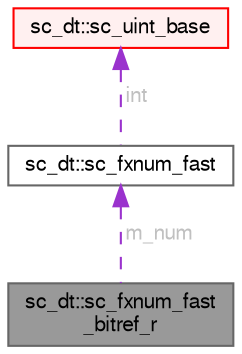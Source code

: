 digraph "sc_dt::sc_fxnum_fast_bitref_r"
{
 // LATEX_PDF_SIZE
  bgcolor="transparent";
  edge [fontname=FreeSans,fontsize=10,labelfontname=FreeSans,labelfontsize=10];
  node [fontname=FreeSans,fontsize=10,shape=box,height=0.2,width=0.4];
  Node1 [id="Node000001",label="sc_dt::sc_fxnum_fast\l_bitref_r",height=0.2,width=0.4,color="gray40", fillcolor="grey60", style="filled", fontcolor="black",tooltip=" "];
  Node2 -> Node1 [id="edge1_Node000001_Node000002",dir="back",color="darkorchid3",style="dashed",tooltip=" ",label=" m_num",fontcolor="grey" ];
  Node2 [id="Node000002",label="sc_dt::sc_fxnum_fast",height=0.2,width=0.4,color="gray40", fillcolor="white", style="filled",URL="$a01745.html",tooltip=" "];
  Node3 -> Node2 [id="edge2_Node000002_Node000003",dir="back",color="darkorchid3",style="dashed",tooltip=" ",label=" int",fontcolor="grey" ];
  Node3 [id="Node000003",label="sc_dt::sc_uint_base",height=0.2,width=0.4,color="red", fillcolor="#FFF0F0", style="filled",URL="$a01917.html",tooltip=" "];
}
